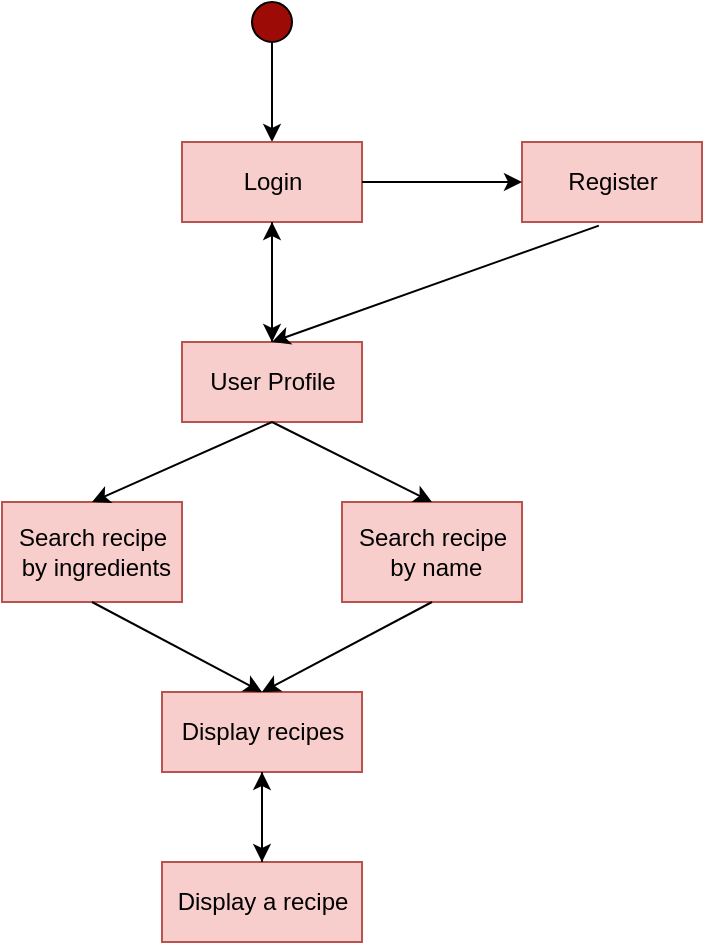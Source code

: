 <mxfile version="15.6.8" type="github"><diagram id="Tjg0flvlDwsFjUpGKiLt" name="Page-1"><mxGraphModel dx="1038" dy="547" grid="1" gridSize="10" guides="1" tooltips="1" connect="1" arrows="1" fold="1" page="1" pageScale="1" pageWidth="1100" pageHeight="850" math="0" shadow="0"><root><mxCell id="0"/><mxCell id="1" parent="0"/><mxCell id="Alrdob8lvw74CaH7aO_w-1" value="" style="ellipse;whiteSpace=wrap;html=1;aspect=fixed;fillColor=#9C0B06;" vertex="1" parent="1"><mxGeometry x="495" y="60" width="20" height="20" as="geometry"/></mxCell><mxCell id="Alrdob8lvw74CaH7aO_w-2" value="" style="endArrow=classic;html=1;rounded=0;exitX=0.5;exitY=1;exitDx=0;exitDy=0;" edge="1" parent="1" source="Alrdob8lvw74CaH7aO_w-1"><mxGeometry width="50" height="50" relative="1" as="geometry"><mxPoint x="500" y="310" as="sourcePoint"/><mxPoint x="505" y="130" as="targetPoint"/></mxGeometry></mxCell><mxCell id="Alrdob8lvw74CaH7aO_w-3" value="Login" style="html=1;fillColor=#f8cecc;strokeColor=#b85450;" vertex="1" parent="1"><mxGeometry x="460" y="130" width="90" height="40" as="geometry"/></mxCell><mxCell id="Alrdob8lvw74CaH7aO_w-4" value="Register" style="html=1;fillColor=#f8cecc;strokeColor=#b85450;" vertex="1" parent="1"><mxGeometry x="630" y="130" width="90" height="40" as="geometry"/></mxCell><mxCell id="Alrdob8lvw74CaH7aO_w-5" value="" style="endArrow=classic;html=1;rounded=0;exitX=1;exitY=0.5;exitDx=0;exitDy=0;entryX=0;entryY=0.5;entryDx=0;entryDy=0;" edge="1" parent="1" source="Alrdob8lvw74CaH7aO_w-3" target="Alrdob8lvw74CaH7aO_w-4"><mxGeometry width="50" height="50" relative="1" as="geometry"><mxPoint x="515" y="90" as="sourcePoint"/><mxPoint x="515" y="140" as="targetPoint"/><Array as="points"><mxPoint x="580" y="150"/></Array></mxGeometry></mxCell><mxCell id="Alrdob8lvw74CaH7aO_w-6" value="User Profile" style="html=1;fillColor=#f8cecc;strokeColor=#b85450;" vertex="1" parent="1"><mxGeometry x="460" y="230" width="90" height="40" as="geometry"/></mxCell><mxCell id="Alrdob8lvw74CaH7aO_w-7" value="" style="endArrow=classic;html=1;rounded=0;exitX=0.5;exitY=1;exitDx=0;exitDy=0;entryX=0.5;entryY=0;entryDx=0;entryDy=0;" edge="1" parent="1" source="Alrdob8lvw74CaH7aO_w-3" target="Alrdob8lvw74CaH7aO_w-6"><mxGeometry width="50" height="50" relative="1" as="geometry"><mxPoint x="515" y="90" as="sourcePoint"/><mxPoint x="515" y="140" as="targetPoint"/><Array as="points"/></mxGeometry></mxCell><mxCell id="Alrdob8lvw74CaH7aO_w-8" value="" style="endArrow=classic;html=1;rounded=0;exitX=0.427;exitY=1.045;exitDx=0;exitDy=0;entryX=0.5;entryY=0;entryDx=0;entryDy=0;exitPerimeter=0;" edge="1" parent="1" source="Alrdob8lvw74CaH7aO_w-4" target="Alrdob8lvw74CaH7aO_w-6"><mxGeometry width="50" height="50" relative="1" as="geometry"><mxPoint x="515" y="180" as="sourcePoint"/><mxPoint x="515" y="240" as="targetPoint"/><Array as="points"/></mxGeometry></mxCell><mxCell id="Alrdob8lvw74CaH7aO_w-9" value="Search recipe&lt;br&gt;&amp;nbsp;by name" style="html=1;fillColor=#f8cecc;strokeColor=#b85450;align=center;" vertex="1" parent="1"><mxGeometry x="540" y="310" width="90" height="50" as="geometry"/></mxCell><mxCell id="Alrdob8lvw74CaH7aO_w-10" value="Search recipe&lt;br&gt;&amp;nbsp;by ingredients" style="html=1;fillColor=#f8cecc;strokeColor=#b85450;align=center;" vertex="1" parent="1"><mxGeometry x="370" y="310" width="90" height="50" as="geometry"/></mxCell><mxCell id="Alrdob8lvw74CaH7aO_w-11" value="" style="endArrow=classic;html=1;rounded=0;exitX=0.5;exitY=1;exitDx=0;exitDy=0;entryX=0.5;entryY=0;entryDx=0;entryDy=0;" edge="1" parent="1" source="Alrdob8lvw74CaH7aO_w-6" target="Alrdob8lvw74CaH7aO_w-10"><mxGeometry width="50" height="50" relative="1" as="geometry"><mxPoint x="320" y="249.5" as="sourcePoint"/><mxPoint x="400" y="249.5" as="targetPoint"/><Array as="points"/></mxGeometry></mxCell><mxCell id="Alrdob8lvw74CaH7aO_w-12" value="" style="endArrow=classic;html=1;rounded=0;exitX=0.5;exitY=1;exitDx=0;exitDy=0;entryX=0.5;entryY=0;entryDx=0;entryDy=0;" edge="1" parent="1" source="Alrdob8lvw74CaH7aO_w-6" target="Alrdob8lvw74CaH7aO_w-9"><mxGeometry width="50" height="50" relative="1" as="geometry"><mxPoint x="515" y="280" as="sourcePoint"/><mxPoint x="425" y="320" as="targetPoint"/><Array as="points"/></mxGeometry></mxCell><mxCell id="Alrdob8lvw74CaH7aO_w-13" value="Display recipes" style="html=1;fillColor=#f8cecc;strokeColor=#b85450;align=center;" vertex="1" parent="1"><mxGeometry x="450" y="405" width="100" height="40" as="geometry"/></mxCell><mxCell id="Alrdob8lvw74CaH7aO_w-14" value="" style="endArrow=classic;html=1;rounded=0;exitX=0.5;exitY=1;exitDx=0;exitDy=0;entryX=0.5;entryY=0;entryDx=0;entryDy=0;" edge="1" parent="1" source="Alrdob8lvw74CaH7aO_w-10" target="Alrdob8lvw74CaH7aO_w-13"><mxGeometry width="50" height="50" relative="1" as="geometry"><mxPoint x="515" y="280" as="sourcePoint"/><mxPoint x="490" y="400" as="targetPoint"/><Array as="points"/></mxGeometry></mxCell><mxCell id="Alrdob8lvw74CaH7aO_w-15" value="" style="endArrow=classic;html=1;rounded=0;exitX=0.5;exitY=1;exitDx=0;exitDy=0;entryX=0.5;entryY=0;entryDx=0;entryDy=0;" edge="1" parent="1" source="Alrdob8lvw74CaH7aO_w-9" target="Alrdob8lvw74CaH7aO_w-13"><mxGeometry width="50" height="50" relative="1" as="geometry"><mxPoint x="425" y="370" as="sourcePoint"/><mxPoint x="475" y="410" as="targetPoint"/><Array as="points"/></mxGeometry></mxCell><mxCell id="Alrdob8lvw74CaH7aO_w-16" value="Display a recipe" style="html=1;fillColor=#f8cecc;strokeColor=#b85450;align=center;" vertex="1" parent="1"><mxGeometry x="450" y="490" width="100" height="40" as="geometry"/></mxCell><mxCell id="Alrdob8lvw74CaH7aO_w-17" value="" style="endArrow=classic;html=1;rounded=0;exitX=0.5;exitY=1;exitDx=0;exitDy=0;entryX=0.5;entryY=0;entryDx=0;entryDy=0;" edge="1" parent="1" source="Alrdob8lvw74CaH7aO_w-13" target="Alrdob8lvw74CaH7aO_w-16"><mxGeometry width="50" height="50" relative="1" as="geometry"><mxPoint x="480" y="550" as="sourcePoint"/><mxPoint x="650" y="530" as="targetPoint"/><Array as="points"/></mxGeometry></mxCell><mxCell id="Alrdob8lvw74CaH7aO_w-18" value="" style="endArrow=classic;html=1;rounded=0;exitX=0.5;exitY=0;exitDx=0;exitDy=0;entryX=0.5;entryY=1;entryDx=0;entryDy=0;" edge="1" parent="1" source="Alrdob8lvw74CaH7aO_w-6" target="Alrdob8lvw74CaH7aO_w-3"><mxGeometry width="50" height="50" relative="1" as="geometry"><mxPoint x="380" y="170" as="sourcePoint"/><mxPoint x="380" y="230" as="targetPoint"/><Array as="points"><mxPoint x="505" y="200"/></Array></mxGeometry></mxCell><mxCell id="Alrdob8lvw74CaH7aO_w-19" value="" style="endArrow=classic;html=1;rounded=0;entryX=0.5;entryY=1;entryDx=0;entryDy=0;" edge="1" parent="1" target="Alrdob8lvw74CaH7aO_w-13"><mxGeometry width="50" height="50" relative="1" as="geometry"><mxPoint x="500" y="490" as="sourcePoint"/><mxPoint x="510" y="500" as="targetPoint"/><Array as="points"/></mxGeometry></mxCell></root></mxGraphModel></diagram></mxfile>